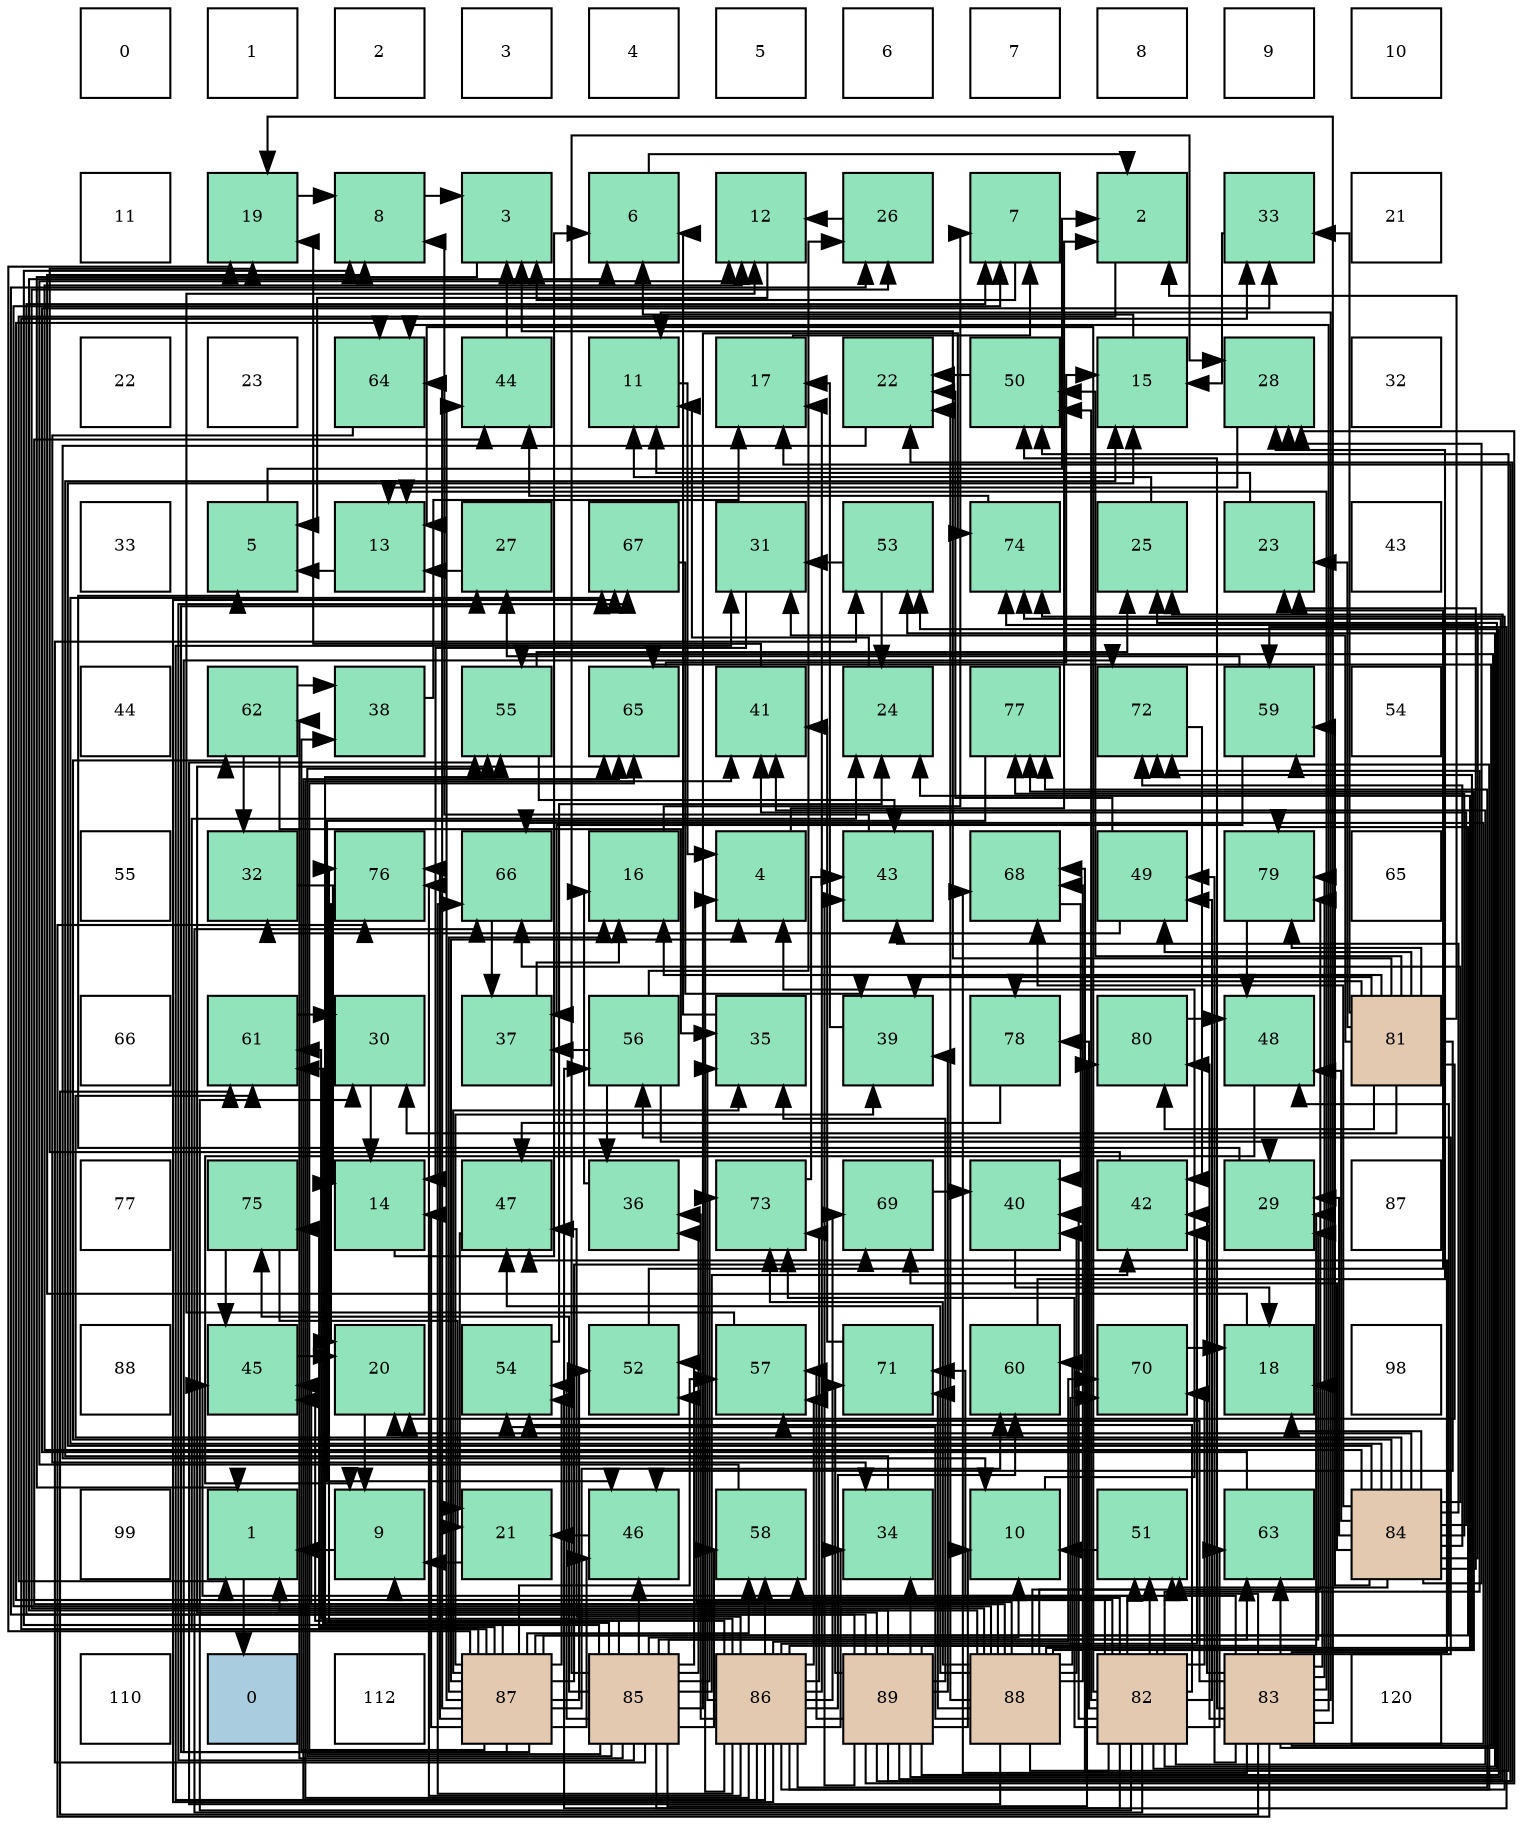 digraph layout{
 rankdir=TB;
 splines=ortho;
 node [style=filled shape=square fixedsize=true width=0.6];
0[label="0", fontsize=8, fillcolor="#ffffff"];
1[label="1", fontsize=8, fillcolor="#ffffff"];
2[label="2", fontsize=8, fillcolor="#ffffff"];
3[label="3", fontsize=8, fillcolor="#ffffff"];
4[label="4", fontsize=8, fillcolor="#ffffff"];
5[label="5", fontsize=8, fillcolor="#ffffff"];
6[label="6", fontsize=8, fillcolor="#ffffff"];
7[label="7", fontsize=8, fillcolor="#ffffff"];
8[label="8", fontsize=8, fillcolor="#ffffff"];
9[label="9", fontsize=8, fillcolor="#ffffff"];
10[label="10", fontsize=8, fillcolor="#ffffff"];
11[label="11", fontsize=8, fillcolor="#ffffff"];
12[label="19", fontsize=8, fillcolor="#91e3bb"];
13[label="8", fontsize=8, fillcolor="#91e3bb"];
14[label="3", fontsize=8, fillcolor="#91e3bb"];
15[label="6", fontsize=8, fillcolor="#91e3bb"];
16[label="12", fontsize=8, fillcolor="#91e3bb"];
17[label="26", fontsize=8, fillcolor="#91e3bb"];
18[label="7", fontsize=8, fillcolor="#91e3bb"];
19[label="2", fontsize=8, fillcolor="#91e3bb"];
20[label="33", fontsize=8, fillcolor="#91e3bb"];
21[label="21", fontsize=8, fillcolor="#ffffff"];
22[label="22", fontsize=8, fillcolor="#ffffff"];
23[label="23", fontsize=8, fillcolor="#ffffff"];
24[label="64", fontsize=8, fillcolor="#91e3bb"];
25[label="44", fontsize=8, fillcolor="#91e3bb"];
26[label="11", fontsize=8, fillcolor="#91e3bb"];
27[label="17", fontsize=8, fillcolor="#91e3bb"];
28[label="22", fontsize=8, fillcolor="#91e3bb"];
29[label="50", fontsize=8, fillcolor="#91e3bb"];
30[label="15", fontsize=8, fillcolor="#91e3bb"];
31[label="28", fontsize=8, fillcolor="#91e3bb"];
32[label="32", fontsize=8, fillcolor="#ffffff"];
33[label="33", fontsize=8, fillcolor="#ffffff"];
34[label="5", fontsize=8, fillcolor="#91e3bb"];
35[label="13", fontsize=8, fillcolor="#91e3bb"];
36[label="27", fontsize=8, fillcolor="#91e3bb"];
37[label="67", fontsize=8, fillcolor="#91e3bb"];
38[label="31", fontsize=8, fillcolor="#91e3bb"];
39[label="53", fontsize=8, fillcolor="#91e3bb"];
40[label="74", fontsize=8, fillcolor="#91e3bb"];
41[label="25", fontsize=8, fillcolor="#91e3bb"];
42[label="23", fontsize=8, fillcolor="#91e3bb"];
43[label="43", fontsize=8, fillcolor="#ffffff"];
44[label="44", fontsize=8, fillcolor="#ffffff"];
45[label="62", fontsize=8, fillcolor="#91e3bb"];
46[label="38", fontsize=8, fillcolor="#91e3bb"];
47[label="55", fontsize=8, fillcolor="#91e3bb"];
48[label="65", fontsize=8, fillcolor="#91e3bb"];
49[label="41", fontsize=8, fillcolor="#91e3bb"];
50[label="24", fontsize=8, fillcolor="#91e3bb"];
51[label="77", fontsize=8, fillcolor="#91e3bb"];
52[label="72", fontsize=8, fillcolor="#91e3bb"];
53[label="59", fontsize=8, fillcolor="#91e3bb"];
54[label="54", fontsize=8, fillcolor="#ffffff"];
55[label="55", fontsize=8, fillcolor="#ffffff"];
56[label="32", fontsize=8, fillcolor="#91e3bb"];
57[label="76", fontsize=8, fillcolor="#91e3bb"];
58[label="66", fontsize=8, fillcolor="#91e3bb"];
59[label="16", fontsize=8, fillcolor="#91e3bb"];
60[label="4", fontsize=8, fillcolor="#91e3bb"];
61[label="43", fontsize=8, fillcolor="#91e3bb"];
62[label="68", fontsize=8, fillcolor="#91e3bb"];
63[label="49", fontsize=8, fillcolor="#91e3bb"];
64[label="79", fontsize=8, fillcolor="#91e3bb"];
65[label="65", fontsize=8, fillcolor="#ffffff"];
66[label="66", fontsize=8, fillcolor="#ffffff"];
67[label="61", fontsize=8, fillcolor="#91e3bb"];
68[label="30", fontsize=8, fillcolor="#91e3bb"];
69[label="37", fontsize=8, fillcolor="#91e3bb"];
70[label="56", fontsize=8, fillcolor="#91e3bb"];
71[label="35", fontsize=8, fillcolor="#91e3bb"];
72[label="39", fontsize=8, fillcolor="#91e3bb"];
73[label="78", fontsize=8, fillcolor="#91e3bb"];
74[label="80", fontsize=8, fillcolor="#91e3bb"];
75[label="48", fontsize=8, fillcolor="#91e3bb"];
76[label="81", fontsize=8, fillcolor="#e3c9af"];
77[label="77", fontsize=8, fillcolor="#ffffff"];
78[label="75", fontsize=8, fillcolor="#91e3bb"];
79[label="14", fontsize=8, fillcolor="#91e3bb"];
80[label="47", fontsize=8, fillcolor="#91e3bb"];
81[label="36", fontsize=8, fillcolor="#91e3bb"];
82[label="73", fontsize=8, fillcolor="#91e3bb"];
83[label="69", fontsize=8, fillcolor="#91e3bb"];
84[label="40", fontsize=8, fillcolor="#91e3bb"];
85[label="42", fontsize=8, fillcolor="#91e3bb"];
86[label="29", fontsize=8, fillcolor="#91e3bb"];
87[label="87", fontsize=8, fillcolor="#ffffff"];
88[label="88", fontsize=8, fillcolor="#ffffff"];
89[label="45", fontsize=8, fillcolor="#91e3bb"];
90[label="20", fontsize=8, fillcolor="#91e3bb"];
91[label="54", fontsize=8, fillcolor="#91e3bb"];
92[label="52", fontsize=8, fillcolor="#91e3bb"];
93[label="57", fontsize=8, fillcolor="#91e3bb"];
94[label="71", fontsize=8, fillcolor="#91e3bb"];
95[label="60", fontsize=8, fillcolor="#91e3bb"];
96[label="70", fontsize=8, fillcolor="#91e3bb"];
97[label="18", fontsize=8, fillcolor="#91e3bb"];
98[label="98", fontsize=8, fillcolor="#ffffff"];
99[label="99", fontsize=8, fillcolor="#ffffff"];
100[label="1", fontsize=8, fillcolor="#91e3bb"];
101[label="9", fontsize=8, fillcolor="#91e3bb"];
102[label="21", fontsize=8, fillcolor="#91e3bb"];
103[label="46", fontsize=8, fillcolor="#91e3bb"];
104[label="58", fontsize=8, fillcolor="#91e3bb"];
105[label="34", fontsize=8, fillcolor="#91e3bb"];
106[label="10", fontsize=8, fillcolor="#91e3bb"];
107[label="51", fontsize=8, fillcolor="#91e3bb"];
108[label="63", fontsize=8, fillcolor="#91e3bb"];
109[label="84", fontsize=8, fillcolor="#e3c9af"];
110[label="110", fontsize=8, fillcolor="#ffffff"];
111[label="0", fontsize=8, fillcolor="#a9ccde"];
112[label="112", fontsize=8, fillcolor="#ffffff"];
113[label="87", fontsize=8, fillcolor="#e3c9af"];
114[label="85", fontsize=8, fillcolor="#e3c9af"];
115[label="86", fontsize=8, fillcolor="#e3c9af"];
116[label="89", fontsize=8, fillcolor="#e3c9af"];
117[label="88", fontsize=8, fillcolor="#e3c9af"];
118[label="82", fontsize=8, fillcolor="#e3c9af"];
119[label="83", fontsize=8, fillcolor="#e3c9af"];
120[label="120", fontsize=8, fillcolor="#ffffff"];
edge [constraint=false, style=vis];100 -> 111;
19 -> 100;
14 -> 100;
60 -> 19;
34 -> 19;
15 -> 19;
18 -> 14;
13 -> 14;
101 -> 100;
106 -> 60;
26 -> 60;
16 -> 34;
35 -> 34;
79 -> 15;
30 -> 15;
59 -> 18;
27 -> 18;
97 -> 13;
12 -> 13;
90 -> 101;
102 -> 101;
28 -> 106;
42 -> 26;
50 -> 26;
41 -> 26;
17 -> 16;
36 -> 35;
31 -> 35;
86 -> 34;
68 -> 79;
38 -> 79;
56 -> 79;
20 -> 30;
105 -> 30;
71 -> 15;
81 -> 59;
69 -> 59;
46 -> 27;
72 -> 27;
84 -> 97;
49 -> 12;
85 -> 12;
61 -> 13;
25 -> 14;
89 -> 90;
103 -> 102;
80 -> 102;
75 -> 101;
63 -> 28;
63 -> 56;
29 -> 28;
107 -> 106;
92 -> 42;
39 -> 50;
39 -> 38;
91 -> 50;
47 -> 41;
47 -> 61;
70 -> 17;
70 -> 86;
70 -> 81;
70 -> 69;
93 -> 16;
104 -> 16;
53 -> 36;
53 -> 69;
95 -> 31;
67 -> 68;
45 -> 56;
45 -> 71;
45 -> 46;
108 -> 20;
24 -> 105;
48 -> 30;
58 -> 69;
37 -> 72;
62 -> 84;
83 -> 84;
96 -> 97;
94 -> 49;
52 -> 85;
82 -> 61;
40 -> 25;
78 -> 102;
78 -> 89;
57 -> 90;
51 -> 103;
73 -> 80;
64 -> 75;
74 -> 75;
76 -> 19;
76 -> 14;
76 -> 59;
76 -> 90;
76 -> 42;
76 -> 68;
76 -> 38;
76 -> 20;
76 -> 72;
76 -> 103;
76 -> 63;
76 -> 29;
76 -> 73;
76 -> 64;
76 -> 74;
118 -> 101;
118 -> 35;
118 -> 41;
118 -> 68;
118 -> 84;
118 -> 49;
118 -> 63;
118 -> 29;
118 -> 107;
118 -> 39;
118 -> 91;
118 -> 70;
118 -> 104;
118 -> 108;
118 -> 24;
118 -> 58;
118 -> 62;
118 -> 96;
118 -> 94;
118 -> 52;
118 -> 82;
118 -> 51;
118 -> 73;
119 -> 26;
119 -> 35;
119 -> 97;
119 -> 12;
119 -> 85;
119 -> 89;
119 -> 80;
119 -> 63;
119 -> 29;
119 -> 107;
119 -> 47;
119 -> 70;
119 -> 93;
119 -> 67;
119 -> 108;
119 -> 24;
119 -> 48;
119 -> 58;
119 -> 62;
119 -> 57;
119 -> 64;
119 -> 74;
109 -> 16;
109 -> 30;
109 -> 97;
109 -> 90;
109 -> 42;
109 -> 31;
109 -> 86;
109 -> 49;
109 -> 61;
109 -> 75;
109 -> 107;
109 -> 53;
109 -> 67;
109 -> 45;
109 -> 58;
109 -> 37;
109 -> 62;
109 -> 83;
109 -> 52;
109 -> 40;
109 -> 51;
114 -> 13;
114 -> 106;
114 -> 31;
114 -> 86;
114 -> 81;
114 -> 85;
114 -> 103;
114 -> 92;
114 -> 39;
114 -> 91;
114 -> 47;
114 -> 104;
114 -> 53;
114 -> 67;
114 -> 45;
114 -> 108;
114 -> 48;
114 -> 37;
114 -> 82;
114 -> 40;
114 -> 78;
114 -> 57;
114 -> 74;
115 -> 60;
115 -> 27;
115 -> 86;
115 -> 38;
115 -> 105;
115 -> 71;
115 -> 81;
115 -> 49;
115 -> 85;
115 -> 89;
115 -> 80;
115 -> 93;
115 -> 104;
115 -> 53;
115 -> 95;
115 -> 67;
115 -> 48;
115 -> 58;
115 -> 37;
115 -> 83;
115 -> 96;
115 -> 82;
115 -> 40;
115 -> 57;
115 -> 51;
113 -> 60;
113 -> 79;
113 -> 59;
113 -> 12;
113 -> 50;
113 -> 36;
113 -> 20;
113 -> 71;
113 -> 46;
113 -> 72;
113 -> 25;
113 -> 103;
113 -> 75;
113 -> 92;
113 -> 91;
113 -> 47;
113 -> 93;
113 -> 104;
113 -> 95;
113 -> 24;
113 -> 83;
113 -> 52;
113 -> 78;
113 -> 57;
113 -> 64;
117 -> 15;
117 -> 18;
117 -> 28;
117 -> 50;
117 -> 17;
117 -> 84;
117 -> 25;
117 -> 89;
117 -> 80;
117 -> 29;
117 -> 107;
117 -> 92;
117 -> 91;
117 -> 47;
117 -> 95;
117 -> 62;
117 -> 94;
117 -> 52;
117 -> 82;
117 -> 64;
116 -> 100;
116 -> 18;
116 -> 106;
116 -> 27;
116 -> 28;
116 -> 41;
116 -> 17;
116 -> 31;
116 -> 105;
116 -> 71;
116 -> 72;
116 -> 61;
116 -> 39;
116 -> 93;
116 -> 48;
116 -> 96;
116 -> 94;
116 -> 40;
edge [constraint=true, style=invis];
0 -> 11 -> 22 -> 33 -> 44 -> 55 -> 66 -> 77 -> 88 -> 99 -> 110;
1 -> 12 -> 23 -> 34 -> 45 -> 56 -> 67 -> 78 -> 89 -> 100 -> 111;
2 -> 13 -> 24 -> 35 -> 46 -> 57 -> 68 -> 79 -> 90 -> 101 -> 112;
3 -> 14 -> 25 -> 36 -> 47 -> 58 -> 69 -> 80 -> 91 -> 102 -> 113;
4 -> 15 -> 26 -> 37 -> 48 -> 59 -> 70 -> 81 -> 92 -> 103 -> 114;
5 -> 16 -> 27 -> 38 -> 49 -> 60 -> 71 -> 82 -> 93 -> 104 -> 115;
6 -> 17 -> 28 -> 39 -> 50 -> 61 -> 72 -> 83 -> 94 -> 105 -> 116;
7 -> 18 -> 29 -> 40 -> 51 -> 62 -> 73 -> 84 -> 95 -> 106 -> 117;
8 -> 19 -> 30 -> 41 -> 52 -> 63 -> 74 -> 85 -> 96 -> 107 -> 118;
9 -> 20 -> 31 -> 42 -> 53 -> 64 -> 75 -> 86 -> 97 -> 108 -> 119;
10 -> 21 -> 32 -> 43 -> 54 -> 65 -> 76 -> 87 -> 98 -> 109 -> 120;
rank = same {0 -> 1 -> 2 -> 3 -> 4 -> 5 -> 6 -> 7 -> 8 -> 9 -> 10};
rank = same {11 -> 12 -> 13 -> 14 -> 15 -> 16 -> 17 -> 18 -> 19 -> 20 -> 21};
rank = same {22 -> 23 -> 24 -> 25 -> 26 -> 27 -> 28 -> 29 -> 30 -> 31 -> 32};
rank = same {33 -> 34 -> 35 -> 36 -> 37 -> 38 -> 39 -> 40 -> 41 -> 42 -> 43};
rank = same {44 -> 45 -> 46 -> 47 -> 48 -> 49 -> 50 -> 51 -> 52 -> 53 -> 54};
rank = same {55 -> 56 -> 57 -> 58 -> 59 -> 60 -> 61 -> 62 -> 63 -> 64 -> 65};
rank = same {66 -> 67 -> 68 -> 69 -> 70 -> 71 -> 72 -> 73 -> 74 -> 75 -> 76};
rank = same {77 -> 78 -> 79 -> 80 -> 81 -> 82 -> 83 -> 84 -> 85 -> 86 -> 87};
rank = same {88 -> 89 -> 90 -> 91 -> 92 -> 93 -> 94 -> 95 -> 96 -> 97 -> 98};
rank = same {99 -> 100 -> 101 -> 102 -> 103 -> 104 -> 105 -> 106 -> 107 -> 108 -> 109};
rank = same {110 -> 111 -> 112 -> 113 -> 114 -> 115 -> 116 -> 117 -> 118 -> 119 -> 120};
}